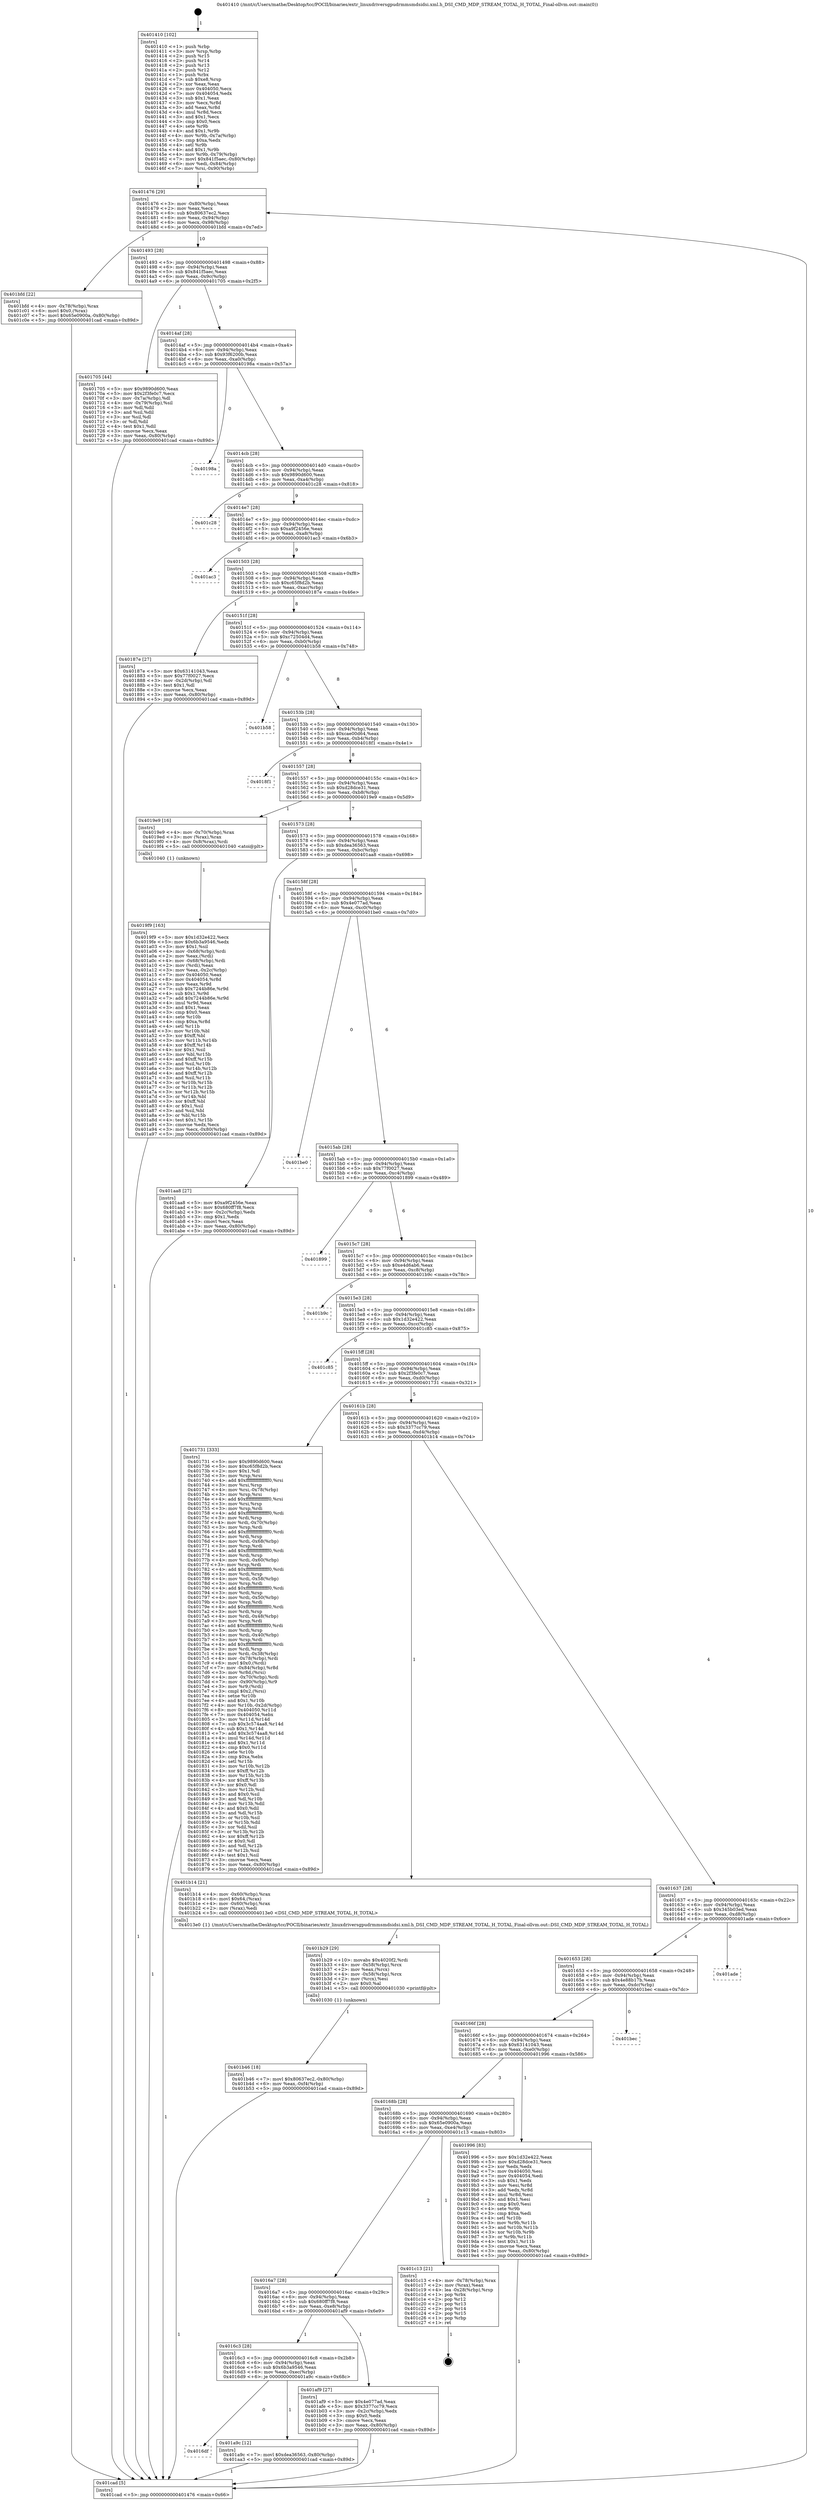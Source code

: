 digraph "0x401410" {
  label = "0x401410 (/mnt/c/Users/mathe/Desktop/tcc/POCII/binaries/extr_linuxdriversgpudrmmsmdsidsi.xml.h_DSI_CMD_MDP_STREAM_TOTAL_H_TOTAL_Final-ollvm.out::main(0))"
  labelloc = "t"
  node[shape=record]

  Entry [label="",width=0.3,height=0.3,shape=circle,fillcolor=black,style=filled]
  "0x401476" [label="{
     0x401476 [29]\l
     | [instrs]\l
     &nbsp;&nbsp;0x401476 \<+3\>: mov -0x80(%rbp),%eax\l
     &nbsp;&nbsp;0x401479 \<+2\>: mov %eax,%ecx\l
     &nbsp;&nbsp;0x40147b \<+6\>: sub $0x80637ec2,%ecx\l
     &nbsp;&nbsp;0x401481 \<+6\>: mov %eax,-0x94(%rbp)\l
     &nbsp;&nbsp;0x401487 \<+6\>: mov %ecx,-0x98(%rbp)\l
     &nbsp;&nbsp;0x40148d \<+6\>: je 0000000000401bfd \<main+0x7ed\>\l
  }"]
  "0x401bfd" [label="{
     0x401bfd [22]\l
     | [instrs]\l
     &nbsp;&nbsp;0x401bfd \<+4\>: mov -0x78(%rbp),%rax\l
     &nbsp;&nbsp;0x401c01 \<+6\>: movl $0x0,(%rax)\l
     &nbsp;&nbsp;0x401c07 \<+7\>: movl $0x65e0900a,-0x80(%rbp)\l
     &nbsp;&nbsp;0x401c0e \<+5\>: jmp 0000000000401cad \<main+0x89d\>\l
  }"]
  "0x401493" [label="{
     0x401493 [28]\l
     | [instrs]\l
     &nbsp;&nbsp;0x401493 \<+5\>: jmp 0000000000401498 \<main+0x88\>\l
     &nbsp;&nbsp;0x401498 \<+6\>: mov -0x94(%rbp),%eax\l
     &nbsp;&nbsp;0x40149e \<+5\>: sub $0x841f5aec,%eax\l
     &nbsp;&nbsp;0x4014a3 \<+6\>: mov %eax,-0x9c(%rbp)\l
     &nbsp;&nbsp;0x4014a9 \<+6\>: je 0000000000401705 \<main+0x2f5\>\l
  }"]
  Exit [label="",width=0.3,height=0.3,shape=circle,fillcolor=black,style=filled,peripheries=2]
  "0x401705" [label="{
     0x401705 [44]\l
     | [instrs]\l
     &nbsp;&nbsp;0x401705 \<+5\>: mov $0x9890d600,%eax\l
     &nbsp;&nbsp;0x40170a \<+5\>: mov $0x2f3fe0c7,%ecx\l
     &nbsp;&nbsp;0x40170f \<+3\>: mov -0x7a(%rbp),%dl\l
     &nbsp;&nbsp;0x401712 \<+4\>: mov -0x79(%rbp),%sil\l
     &nbsp;&nbsp;0x401716 \<+3\>: mov %dl,%dil\l
     &nbsp;&nbsp;0x401719 \<+3\>: and %sil,%dil\l
     &nbsp;&nbsp;0x40171c \<+3\>: xor %sil,%dl\l
     &nbsp;&nbsp;0x40171f \<+3\>: or %dl,%dil\l
     &nbsp;&nbsp;0x401722 \<+4\>: test $0x1,%dil\l
     &nbsp;&nbsp;0x401726 \<+3\>: cmovne %ecx,%eax\l
     &nbsp;&nbsp;0x401729 \<+3\>: mov %eax,-0x80(%rbp)\l
     &nbsp;&nbsp;0x40172c \<+5\>: jmp 0000000000401cad \<main+0x89d\>\l
  }"]
  "0x4014af" [label="{
     0x4014af [28]\l
     | [instrs]\l
     &nbsp;&nbsp;0x4014af \<+5\>: jmp 00000000004014b4 \<main+0xa4\>\l
     &nbsp;&nbsp;0x4014b4 \<+6\>: mov -0x94(%rbp),%eax\l
     &nbsp;&nbsp;0x4014ba \<+5\>: sub $0x93f6200b,%eax\l
     &nbsp;&nbsp;0x4014bf \<+6\>: mov %eax,-0xa0(%rbp)\l
     &nbsp;&nbsp;0x4014c5 \<+6\>: je 000000000040198a \<main+0x57a\>\l
  }"]
  "0x401cad" [label="{
     0x401cad [5]\l
     | [instrs]\l
     &nbsp;&nbsp;0x401cad \<+5\>: jmp 0000000000401476 \<main+0x66\>\l
  }"]
  "0x401410" [label="{
     0x401410 [102]\l
     | [instrs]\l
     &nbsp;&nbsp;0x401410 \<+1\>: push %rbp\l
     &nbsp;&nbsp;0x401411 \<+3\>: mov %rsp,%rbp\l
     &nbsp;&nbsp;0x401414 \<+2\>: push %r15\l
     &nbsp;&nbsp;0x401416 \<+2\>: push %r14\l
     &nbsp;&nbsp;0x401418 \<+2\>: push %r13\l
     &nbsp;&nbsp;0x40141a \<+2\>: push %r12\l
     &nbsp;&nbsp;0x40141c \<+1\>: push %rbx\l
     &nbsp;&nbsp;0x40141d \<+7\>: sub $0xe8,%rsp\l
     &nbsp;&nbsp;0x401424 \<+2\>: xor %eax,%eax\l
     &nbsp;&nbsp;0x401426 \<+7\>: mov 0x404050,%ecx\l
     &nbsp;&nbsp;0x40142d \<+7\>: mov 0x404054,%edx\l
     &nbsp;&nbsp;0x401434 \<+3\>: sub $0x1,%eax\l
     &nbsp;&nbsp;0x401437 \<+3\>: mov %ecx,%r8d\l
     &nbsp;&nbsp;0x40143a \<+3\>: add %eax,%r8d\l
     &nbsp;&nbsp;0x40143d \<+4\>: imul %r8d,%ecx\l
     &nbsp;&nbsp;0x401441 \<+3\>: and $0x1,%ecx\l
     &nbsp;&nbsp;0x401444 \<+3\>: cmp $0x0,%ecx\l
     &nbsp;&nbsp;0x401447 \<+4\>: sete %r9b\l
     &nbsp;&nbsp;0x40144b \<+4\>: and $0x1,%r9b\l
     &nbsp;&nbsp;0x40144f \<+4\>: mov %r9b,-0x7a(%rbp)\l
     &nbsp;&nbsp;0x401453 \<+3\>: cmp $0xa,%edx\l
     &nbsp;&nbsp;0x401456 \<+4\>: setl %r9b\l
     &nbsp;&nbsp;0x40145a \<+4\>: and $0x1,%r9b\l
     &nbsp;&nbsp;0x40145e \<+4\>: mov %r9b,-0x79(%rbp)\l
     &nbsp;&nbsp;0x401462 \<+7\>: movl $0x841f5aec,-0x80(%rbp)\l
     &nbsp;&nbsp;0x401469 \<+6\>: mov %edi,-0x84(%rbp)\l
     &nbsp;&nbsp;0x40146f \<+7\>: mov %rsi,-0x90(%rbp)\l
  }"]
  "0x401b46" [label="{
     0x401b46 [18]\l
     | [instrs]\l
     &nbsp;&nbsp;0x401b46 \<+7\>: movl $0x80637ec2,-0x80(%rbp)\l
     &nbsp;&nbsp;0x401b4d \<+6\>: mov %eax,-0xf4(%rbp)\l
     &nbsp;&nbsp;0x401b53 \<+5\>: jmp 0000000000401cad \<main+0x89d\>\l
  }"]
  "0x40198a" [label="{
     0x40198a\l
  }", style=dashed]
  "0x4014cb" [label="{
     0x4014cb [28]\l
     | [instrs]\l
     &nbsp;&nbsp;0x4014cb \<+5\>: jmp 00000000004014d0 \<main+0xc0\>\l
     &nbsp;&nbsp;0x4014d0 \<+6\>: mov -0x94(%rbp),%eax\l
     &nbsp;&nbsp;0x4014d6 \<+5\>: sub $0x9890d600,%eax\l
     &nbsp;&nbsp;0x4014db \<+6\>: mov %eax,-0xa4(%rbp)\l
     &nbsp;&nbsp;0x4014e1 \<+6\>: je 0000000000401c28 \<main+0x818\>\l
  }"]
  "0x401b29" [label="{
     0x401b29 [29]\l
     | [instrs]\l
     &nbsp;&nbsp;0x401b29 \<+10\>: movabs $0x4020f2,%rdi\l
     &nbsp;&nbsp;0x401b33 \<+4\>: mov -0x58(%rbp),%rcx\l
     &nbsp;&nbsp;0x401b37 \<+2\>: mov %eax,(%rcx)\l
     &nbsp;&nbsp;0x401b39 \<+4\>: mov -0x58(%rbp),%rcx\l
     &nbsp;&nbsp;0x401b3d \<+2\>: mov (%rcx),%esi\l
     &nbsp;&nbsp;0x401b3f \<+2\>: mov $0x0,%al\l
     &nbsp;&nbsp;0x401b41 \<+5\>: call 0000000000401030 \<printf@plt\>\l
     | [calls]\l
     &nbsp;&nbsp;0x401030 \{1\} (unknown)\l
  }"]
  "0x401c28" [label="{
     0x401c28\l
  }", style=dashed]
  "0x4014e7" [label="{
     0x4014e7 [28]\l
     | [instrs]\l
     &nbsp;&nbsp;0x4014e7 \<+5\>: jmp 00000000004014ec \<main+0xdc\>\l
     &nbsp;&nbsp;0x4014ec \<+6\>: mov -0x94(%rbp),%eax\l
     &nbsp;&nbsp;0x4014f2 \<+5\>: sub $0xa9f2456e,%eax\l
     &nbsp;&nbsp;0x4014f7 \<+6\>: mov %eax,-0xa8(%rbp)\l
     &nbsp;&nbsp;0x4014fd \<+6\>: je 0000000000401ac3 \<main+0x6b3\>\l
  }"]
  "0x4016df" [label="{
     0x4016df\l
  }", style=dashed]
  "0x401ac3" [label="{
     0x401ac3\l
  }", style=dashed]
  "0x401503" [label="{
     0x401503 [28]\l
     | [instrs]\l
     &nbsp;&nbsp;0x401503 \<+5\>: jmp 0000000000401508 \<main+0xf8\>\l
     &nbsp;&nbsp;0x401508 \<+6\>: mov -0x94(%rbp),%eax\l
     &nbsp;&nbsp;0x40150e \<+5\>: sub $0xc65f8d2b,%eax\l
     &nbsp;&nbsp;0x401513 \<+6\>: mov %eax,-0xac(%rbp)\l
     &nbsp;&nbsp;0x401519 \<+6\>: je 000000000040187e \<main+0x46e\>\l
  }"]
  "0x401a9c" [label="{
     0x401a9c [12]\l
     | [instrs]\l
     &nbsp;&nbsp;0x401a9c \<+7\>: movl $0xdea36563,-0x80(%rbp)\l
     &nbsp;&nbsp;0x401aa3 \<+5\>: jmp 0000000000401cad \<main+0x89d\>\l
  }"]
  "0x40187e" [label="{
     0x40187e [27]\l
     | [instrs]\l
     &nbsp;&nbsp;0x40187e \<+5\>: mov $0x63141043,%eax\l
     &nbsp;&nbsp;0x401883 \<+5\>: mov $0x77f0027,%ecx\l
     &nbsp;&nbsp;0x401888 \<+3\>: mov -0x2d(%rbp),%dl\l
     &nbsp;&nbsp;0x40188b \<+3\>: test $0x1,%dl\l
     &nbsp;&nbsp;0x40188e \<+3\>: cmovne %ecx,%eax\l
     &nbsp;&nbsp;0x401891 \<+3\>: mov %eax,-0x80(%rbp)\l
     &nbsp;&nbsp;0x401894 \<+5\>: jmp 0000000000401cad \<main+0x89d\>\l
  }"]
  "0x40151f" [label="{
     0x40151f [28]\l
     | [instrs]\l
     &nbsp;&nbsp;0x40151f \<+5\>: jmp 0000000000401524 \<main+0x114\>\l
     &nbsp;&nbsp;0x401524 \<+6\>: mov -0x94(%rbp),%eax\l
     &nbsp;&nbsp;0x40152a \<+5\>: sub $0xc72504d4,%eax\l
     &nbsp;&nbsp;0x40152f \<+6\>: mov %eax,-0xb0(%rbp)\l
     &nbsp;&nbsp;0x401535 \<+6\>: je 0000000000401b58 \<main+0x748\>\l
  }"]
  "0x4016c3" [label="{
     0x4016c3 [28]\l
     | [instrs]\l
     &nbsp;&nbsp;0x4016c3 \<+5\>: jmp 00000000004016c8 \<main+0x2b8\>\l
     &nbsp;&nbsp;0x4016c8 \<+6\>: mov -0x94(%rbp),%eax\l
     &nbsp;&nbsp;0x4016ce \<+5\>: sub $0x6b3a9546,%eax\l
     &nbsp;&nbsp;0x4016d3 \<+6\>: mov %eax,-0xec(%rbp)\l
     &nbsp;&nbsp;0x4016d9 \<+6\>: je 0000000000401a9c \<main+0x68c\>\l
  }"]
  "0x401b58" [label="{
     0x401b58\l
  }", style=dashed]
  "0x40153b" [label="{
     0x40153b [28]\l
     | [instrs]\l
     &nbsp;&nbsp;0x40153b \<+5\>: jmp 0000000000401540 \<main+0x130\>\l
     &nbsp;&nbsp;0x401540 \<+6\>: mov -0x94(%rbp),%eax\l
     &nbsp;&nbsp;0x401546 \<+5\>: sub $0xcae00d64,%eax\l
     &nbsp;&nbsp;0x40154b \<+6\>: mov %eax,-0xb4(%rbp)\l
     &nbsp;&nbsp;0x401551 \<+6\>: je 00000000004018f1 \<main+0x4e1\>\l
  }"]
  "0x401af9" [label="{
     0x401af9 [27]\l
     | [instrs]\l
     &nbsp;&nbsp;0x401af9 \<+5\>: mov $0x4e077ad,%eax\l
     &nbsp;&nbsp;0x401afe \<+5\>: mov $0x3377cc79,%ecx\l
     &nbsp;&nbsp;0x401b03 \<+3\>: mov -0x2c(%rbp),%edx\l
     &nbsp;&nbsp;0x401b06 \<+3\>: cmp $0x0,%edx\l
     &nbsp;&nbsp;0x401b09 \<+3\>: cmove %ecx,%eax\l
     &nbsp;&nbsp;0x401b0c \<+3\>: mov %eax,-0x80(%rbp)\l
     &nbsp;&nbsp;0x401b0f \<+5\>: jmp 0000000000401cad \<main+0x89d\>\l
  }"]
  "0x4018f1" [label="{
     0x4018f1\l
  }", style=dashed]
  "0x401557" [label="{
     0x401557 [28]\l
     | [instrs]\l
     &nbsp;&nbsp;0x401557 \<+5\>: jmp 000000000040155c \<main+0x14c\>\l
     &nbsp;&nbsp;0x40155c \<+6\>: mov -0x94(%rbp),%eax\l
     &nbsp;&nbsp;0x401562 \<+5\>: sub $0xd28dce31,%eax\l
     &nbsp;&nbsp;0x401567 \<+6\>: mov %eax,-0xb8(%rbp)\l
     &nbsp;&nbsp;0x40156d \<+6\>: je 00000000004019e9 \<main+0x5d9\>\l
  }"]
  "0x4016a7" [label="{
     0x4016a7 [28]\l
     | [instrs]\l
     &nbsp;&nbsp;0x4016a7 \<+5\>: jmp 00000000004016ac \<main+0x29c\>\l
     &nbsp;&nbsp;0x4016ac \<+6\>: mov -0x94(%rbp),%eax\l
     &nbsp;&nbsp;0x4016b2 \<+5\>: sub $0x680ff7f8,%eax\l
     &nbsp;&nbsp;0x4016b7 \<+6\>: mov %eax,-0xe8(%rbp)\l
     &nbsp;&nbsp;0x4016bd \<+6\>: je 0000000000401af9 \<main+0x6e9\>\l
  }"]
  "0x4019e9" [label="{
     0x4019e9 [16]\l
     | [instrs]\l
     &nbsp;&nbsp;0x4019e9 \<+4\>: mov -0x70(%rbp),%rax\l
     &nbsp;&nbsp;0x4019ed \<+3\>: mov (%rax),%rax\l
     &nbsp;&nbsp;0x4019f0 \<+4\>: mov 0x8(%rax),%rdi\l
     &nbsp;&nbsp;0x4019f4 \<+5\>: call 0000000000401040 \<atoi@plt\>\l
     | [calls]\l
     &nbsp;&nbsp;0x401040 \{1\} (unknown)\l
  }"]
  "0x401573" [label="{
     0x401573 [28]\l
     | [instrs]\l
     &nbsp;&nbsp;0x401573 \<+5\>: jmp 0000000000401578 \<main+0x168\>\l
     &nbsp;&nbsp;0x401578 \<+6\>: mov -0x94(%rbp),%eax\l
     &nbsp;&nbsp;0x40157e \<+5\>: sub $0xdea36563,%eax\l
     &nbsp;&nbsp;0x401583 \<+6\>: mov %eax,-0xbc(%rbp)\l
     &nbsp;&nbsp;0x401589 \<+6\>: je 0000000000401aa8 \<main+0x698\>\l
  }"]
  "0x401c13" [label="{
     0x401c13 [21]\l
     | [instrs]\l
     &nbsp;&nbsp;0x401c13 \<+4\>: mov -0x78(%rbp),%rax\l
     &nbsp;&nbsp;0x401c17 \<+2\>: mov (%rax),%eax\l
     &nbsp;&nbsp;0x401c19 \<+4\>: lea -0x28(%rbp),%rsp\l
     &nbsp;&nbsp;0x401c1d \<+1\>: pop %rbx\l
     &nbsp;&nbsp;0x401c1e \<+2\>: pop %r12\l
     &nbsp;&nbsp;0x401c20 \<+2\>: pop %r13\l
     &nbsp;&nbsp;0x401c22 \<+2\>: pop %r14\l
     &nbsp;&nbsp;0x401c24 \<+2\>: pop %r15\l
     &nbsp;&nbsp;0x401c26 \<+1\>: pop %rbp\l
     &nbsp;&nbsp;0x401c27 \<+1\>: ret\l
  }"]
  "0x401aa8" [label="{
     0x401aa8 [27]\l
     | [instrs]\l
     &nbsp;&nbsp;0x401aa8 \<+5\>: mov $0xa9f2456e,%eax\l
     &nbsp;&nbsp;0x401aad \<+5\>: mov $0x680ff7f8,%ecx\l
     &nbsp;&nbsp;0x401ab2 \<+3\>: mov -0x2c(%rbp),%edx\l
     &nbsp;&nbsp;0x401ab5 \<+3\>: cmp $0x1,%edx\l
     &nbsp;&nbsp;0x401ab8 \<+3\>: cmovl %ecx,%eax\l
     &nbsp;&nbsp;0x401abb \<+3\>: mov %eax,-0x80(%rbp)\l
     &nbsp;&nbsp;0x401abe \<+5\>: jmp 0000000000401cad \<main+0x89d\>\l
  }"]
  "0x40158f" [label="{
     0x40158f [28]\l
     | [instrs]\l
     &nbsp;&nbsp;0x40158f \<+5\>: jmp 0000000000401594 \<main+0x184\>\l
     &nbsp;&nbsp;0x401594 \<+6\>: mov -0x94(%rbp),%eax\l
     &nbsp;&nbsp;0x40159a \<+5\>: sub $0x4e077ad,%eax\l
     &nbsp;&nbsp;0x40159f \<+6\>: mov %eax,-0xc0(%rbp)\l
     &nbsp;&nbsp;0x4015a5 \<+6\>: je 0000000000401be0 \<main+0x7d0\>\l
  }"]
  "0x4019f9" [label="{
     0x4019f9 [163]\l
     | [instrs]\l
     &nbsp;&nbsp;0x4019f9 \<+5\>: mov $0x1d32e422,%ecx\l
     &nbsp;&nbsp;0x4019fe \<+5\>: mov $0x6b3a9546,%edx\l
     &nbsp;&nbsp;0x401a03 \<+3\>: mov $0x1,%sil\l
     &nbsp;&nbsp;0x401a06 \<+4\>: mov -0x68(%rbp),%rdi\l
     &nbsp;&nbsp;0x401a0a \<+2\>: mov %eax,(%rdi)\l
     &nbsp;&nbsp;0x401a0c \<+4\>: mov -0x68(%rbp),%rdi\l
     &nbsp;&nbsp;0x401a10 \<+2\>: mov (%rdi),%eax\l
     &nbsp;&nbsp;0x401a12 \<+3\>: mov %eax,-0x2c(%rbp)\l
     &nbsp;&nbsp;0x401a15 \<+7\>: mov 0x404050,%eax\l
     &nbsp;&nbsp;0x401a1c \<+8\>: mov 0x404054,%r8d\l
     &nbsp;&nbsp;0x401a24 \<+3\>: mov %eax,%r9d\l
     &nbsp;&nbsp;0x401a27 \<+7\>: sub $0x7244b86e,%r9d\l
     &nbsp;&nbsp;0x401a2e \<+4\>: sub $0x1,%r9d\l
     &nbsp;&nbsp;0x401a32 \<+7\>: add $0x7244b86e,%r9d\l
     &nbsp;&nbsp;0x401a39 \<+4\>: imul %r9d,%eax\l
     &nbsp;&nbsp;0x401a3d \<+3\>: and $0x1,%eax\l
     &nbsp;&nbsp;0x401a40 \<+3\>: cmp $0x0,%eax\l
     &nbsp;&nbsp;0x401a43 \<+4\>: sete %r10b\l
     &nbsp;&nbsp;0x401a47 \<+4\>: cmp $0xa,%r8d\l
     &nbsp;&nbsp;0x401a4b \<+4\>: setl %r11b\l
     &nbsp;&nbsp;0x401a4f \<+3\>: mov %r10b,%bl\l
     &nbsp;&nbsp;0x401a52 \<+3\>: xor $0xff,%bl\l
     &nbsp;&nbsp;0x401a55 \<+3\>: mov %r11b,%r14b\l
     &nbsp;&nbsp;0x401a58 \<+4\>: xor $0xff,%r14b\l
     &nbsp;&nbsp;0x401a5c \<+4\>: xor $0x1,%sil\l
     &nbsp;&nbsp;0x401a60 \<+3\>: mov %bl,%r15b\l
     &nbsp;&nbsp;0x401a63 \<+4\>: and $0xff,%r15b\l
     &nbsp;&nbsp;0x401a67 \<+3\>: and %sil,%r10b\l
     &nbsp;&nbsp;0x401a6a \<+3\>: mov %r14b,%r12b\l
     &nbsp;&nbsp;0x401a6d \<+4\>: and $0xff,%r12b\l
     &nbsp;&nbsp;0x401a71 \<+3\>: and %sil,%r11b\l
     &nbsp;&nbsp;0x401a74 \<+3\>: or %r10b,%r15b\l
     &nbsp;&nbsp;0x401a77 \<+3\>: or %r11b,%r12b\l
     &nbsp;&nbsp;0x401a7a \<+3\>: xor %r12b,%r15b\l
     &nbsp;&nbsp;0x401a7d \<+3\>: or %r14b,%bl\l
     &nbsp;&nbsp;0x401a80 \<+3\>: xor $0xff,%bl\l
     &nbsp;&nbsp;0x401a83 \<+4\>: or $0x1,%sil\l
     &nbsp;&nbsp;0x401a87 \<+3\>: and %sil,%bl\l
     &nbsp;&nbsp;0x401a8a \<+3\>: or %bl,%r15b\l
     &nbsp;&nbsp;0x401a8d \<+4\>: test $0x1,%r15b\l
     &nbsp;&nbsp;0x401a91 \<+3\>: cmovne %edx,%ecx\l
     &nbsp;&nbsp;0x401a94 \<+3\>: mov %ecx,-0x80(%rbp)\l
     &nbsp;&nbsp;0x401a97 \<+5\>: jmp 0000000000401cad \<main+0x89d\>\l
  }"]
  "0x401be0" [label="{
     0x401be0\l
  }", style=dashed]
  "0x4015ab" [label="{
     0x4015ab [28]\l
     | [instrs]\l
     &nbsp;&nbsp;0x4015ab \<+5\>: jmp 00000000004015b0 \<main+0x1a0\>\l
     &nbsp;&nbsp;0x4015b0 \<+6\>: mov -0x94(%rbp),%eax\l
     &nbsp;&nbsp;0x4015b6 \<+5\>: sub $0x77f0027,%eax\l
     &nbsp;&nbsp;0x4015bb \<+6\>: mov %eax,-0xc4(%rbp)\l
     &nbsp;&nbsp;0x4015c1 \<+6\>: je 0000000000401899 \<main+0x489\>\l
  }"]
  "0x40168b" [label="{
     0x40168b [28]\l
     | [instrs]\l
     &nbsp;&nbsp;0x40168b \<+5\>: jmp 0000000000401690 \<main+0x280\>\l
     &nbsp;&nbsp;0x401690 \<+6\>: mov -0x94(%rbp),%eax\l
     &nbsp;&nbsp;0x401696 \<+5\>: sub $0x65e0900a,%eax\l
     &nbsp;&nbsp;0x40169b \<+6\>: mov %eax,-0xe4(%rbp)\l
     &nbsp;&nbsp;0x4016a1 \<+6\>: je 0000000000401c13 \<main+0x803\>\l
  }"]
  "0x401899" [label="{
     0x401899\l
  }", style=dashed]
  "0x4015c7" [label="{
     0x4015c7 [28]\l
     | [instrs]\l
     &nbsp;&nbsp;0x4015c7 \<+5\>: jmp 00000000004015cc \<main+0x1bc\>\l
     &nbsp;&nbsp;0x4015cc \<+6\>: mov -0x94(%rbp),%eax\l
     &nbsp;&nbsp;0x4015d2 \<+5\>: sub $0xe4d6ab6,%eax\l
     &nbsp;&nbsp;0x4015d7 \<+6\>: mov %eax,-0xc8(%rbp)\l
     &nbsp;&nbsp;0x4015dd \<+6\>: je 0000000000401b9c \<main+0x78c\>\l
  }"]
  "0x401996" [label="{
     0x401996 [83]\l
     | [instrs]\l
     &nbsp;&nbsp;0x401996 \<+5\>: mov $0x1d32e422,%eax\l
     &nbsp;&nbsp;0x40199b \<+5\>: mov $0xd28dce31,%ecx\l
     &nbsp;&nbsp;0x4019a0 \<+2\>: xor %edx,%edx\l
     &nbsp;&nbsp;0x4019a2 \<+7\>: mov 0x404050,%esi\l
     &nbsp;&nbsp;0x4019a9 \<+7\>: mov 0x404054,%edi\l
     &nbsp;&nbsp;0x4019b0 \<+3\>: sub $0x1,%edx\l
     &nbsp;&nbsp;0x4019b3 \<+3\>: mov %esi,%r8d\l
     &nbsp;&nbsp;0x4019b6 \<+3\>: add %edx,%r8d\l
     &nbsp;&nbsp;0x4019b9 \<+4\>: imul %r8d,%esi\l
     &nbsp;&nbsp;0x4019bd \<+3\>: and $0x1,%esi\l
     &nbsp;&nbsp;0x4019c0 \<+3\>: cmp $0x0,%esi\l
     &nbsp;&nbsp;0x4019c3 \<+4\>: sete %r9b\l
     &nbsp;&nbsp;0x4019c7 \<+3\>: cmp $0xa,%edi\l
     &nbsp;&nbsp;0x4019ca \<+4\>: setl %r10b\l
     &nbsp;&nbsp;0x4019ce \<+3\>: mov %r9b,%r11b\l
     &nbsp;&nbsp;0x4019d1 \<+3\>: and %r10b,%r11b\l
     &nbsp;&nbsp;0x4019d4 \<+3\>: xor %r10b,%r9b\l
     &nbsp;&nbsp;0x4019d7 \<+3\>: or %r9b,%r11b\l
     &nbsp;&nbsp;0x4019da \<+4\>: test $0x1,%r11b\l
     &nbsp;&nbsp;0x4019de \<+3\>: cmovne %ecx,%eax\l
     &nbsp;&nbsp;0x4019e1 \<+3\>: mov %eax,-0x80(%rbp)\l
     &nbsp;&nbsp;0x4019e4 \<+5\>: jmp 0000000000401cad \<main+0x89d\>\l
  }"]
  "0x401b9c" [label="{
     0x401b9c\l
  }", style=dashed]
  "0x4015e3" [label="{
     0x4015e3 [28]\l
     | [instrs]\l
     &nbsp;&nbsp;0x4015e3 \<+5\>: jmp 00000000004015e8 \<main+0x1d8\>\l
     &nbsp;&nbsp;0x4015e8 \<+6\>: mov -0x94(%rbp),%eax\l
     &nbsp;&nbsp;0x4015ee \<+5\>: sub $0x1d32e422,%eax\l
     &nbsp;&nbsp;0x4015f3 \<+6\>: mov %eax,-0xcc(%rbp)\l
     &nbsp;&nbsp;0x4015f9 \<+6\>: je 0000000000401c85 \<main+0x875\>\l
  }"]
  "0x40166f" [label="{
     0x40166f [28]\l
     | [instrs]\l
     &nbsp;&nbsp;0x40166f \<+5\>: jmp 0000000000401674 \<main+0x264\>\l
     &nbsp;&nbsp;0x401674 \<+6\>: mov -0x94(%rbp),%eax\l
     &nbsp;&nbsp;0x40167a \<+5\>: sub $0x63141043,%eax\l
     &nbsp;&nbsp;0x40167f \<+6\>: mov %eax,-0xe0(%rbp)\l
     &nbsp;&nbsp;0x401685 \<+6\>: je 0000000000401996 \<main+0x586\>\l
  }"]
  "0x401c85" [label="{
     0x401c85\l
  }", style=dashed]
  "0x4015ff" [label="{
     0x4015ff [28]\l
     | [instrs]\l
     &nbsp;&nbsp;0x4015ff \<+5\>: jmp 0000000000401604 \<main+0x1f4\>\l
     &nbsp;&nbsp;0x401604 \<+6\>: mov -0x94(%rbp),%eax\l
     &nbsp;&nbsp;0x40160a \<+5\>: sub $0x2f3fe0c7,%eax\l
     &nbsp;&nbsp;0x40160f \<+6\>: mov %eax,-0xd0(%rbp)\l
     &nbsp;&nbsp;0x401615 \<+6\>: je 0000000000401731 \<main+0x321\>\l
  }"]
  "0x401bec" [label="{
     0x401bec\l
  }", style=dashed]
  "0x401731" [label="{
     0x401731 [333]\l
     | [instrs]\l
     &nbsp;&nbsp;0x401731 \<+5\>: mov $0x9890d600,%eax\l
     &nbsp;&nbsp;0x401736 \<+5\>: mov $0xc65f8d2b,%ecx\l
     &nbsp;&nbsp;0x40173b \<+2\>: mov $0x1,%dl\l
     &nbsp;&nbsp;0x40173d \<+3\>: mov %rsp,%rsi\l
     &nbsp;&nbsp;0x401740 \<+4\>: add $0xfffffffffffffff0,%rsi\l
     &nbsp;&nbsp;0x401744 \<+3\>: mov %rsi,%rsp\l
     &nbsp;&nbsp;0x401747 \<+4\>: mov %rsi,-0x78(%rbp)\l
     &nbsp;&nbsp;0x40174b \<+3\>: mov %rsp,%rsi\l
     &nbsp;&nbsp;0x40174e \<+4\>: add $0xfffffffffffffff0,%rsi\l
     &nbsp;&nbsp;0x401752 \<+3\>: mov %rsi,%rsp\l
     &nbsp;&nbsp;0x401755 \<+3\>: mov %rsp,%rdi\l
     &nbsp;&nbsp;0x401758 \<+4\>: add $0xfffffffffffffff0,%rdi\l
     &nbsp;&nbsp;0x40175c \<+3\>: mov %rdi,%rsp\l
     &nbsp;&nbsp;0x40175f \<+4\>: mov %rdi,-0x70(%rbp)\l
     &nbsp;&nbsp;0x401763 \<+3\>: mov %rsp,%rdi\l
     &nbsp;&nbsp;0x401766 \<+4\>: add $0xfffffffffffffff0,%rdi\l
     &nbsp;&nbsp;0x40176a \<+3\>: mov %rdi,%rsp\l
     &nbsp;&nbsp;0x40176d \<+4\>: mov %rdi,-0x68(%rbp)\l
     &nbsp;&nbsp;0x401771 \<+3\>: mov %rsp,%rdi\l
     &nbsp;&nbsp;0x401774 \<+4\>: add $0xfffffffffffffff0,%rdi\l
     &nbsp;&nbsp;0x401778 \<+3\>: mov %rdi,%rsp\l
     &nbsp;&nbsp;0x40177b \<+4\>: mov %rdi,-0x60(%rbp)\l
     &nbsp;&nbsp;0x40177f \<+3\>: mov %rsp,%rdi\l
     &nbsp;&nbsp;0x401782 \<+4\>: add $0xfffffffffffffff0,%rdi\l
     &nbsp;&nbsp;0x401786 \<+3\>: mov %rdi,%rsp\l
     &nbsp;&nbsp;0x401789 \<+4\>: mov %rdi,-0x58(%rbp)\l
     &nbsp;&nbsp;0x40178d \<+3\>: mov %rsp,%rdi\l
     &nbsp;&nbsp;0x401790 \<+4\>: add $0xfffffffffffffff0,%rdi\l
     &nbsp;&nbsp;0x401794 \<+3\>: mov %rdi,%rsp\l
     &nbsp;&nbsp;0x401797 \<+4\>: mov %rdi,-0x50(%rbp)\l
     &nbsp;&nbsp;0x40179b \<+3\>: mov %rsp,%rdi\l
     &nbsp;&nbsp;0x40179e \<+4\>: add $0xfffffffffffffff0,%rdi\l
     &nbsp;&nbsp;0x4017a2 \<+3\>: mov %rdi,%rsp\l
     &nbsp;&nbsp;0x4017a5 \<+4\>: mov %rdi,-0x48(%rbp)\l
     &nbsp;&nbsp;0x4017a9 \<+3\>: mov %rsp,%rdi\l
     &nbsp;&nbsp;0x4017ac \<+4\>: add $0xfffffffffffffff0,%rdi\l
     &nbsp;&nbsp;0x4017b0 \<+3\>: mov %rdi,%rsp\l
     &nbsp;&nbsp;0x4017b3 \<+4\>: mov %rdi,-0x40(%rbp)\l
     &nbsp;&nbsp;0x4017b7 \<+3\>: mov %rsp,%rdi\l
     &nbsp;&nbsp;0x4017ba \<+4\>: add $0xfffffffffffffff0,%rdi\l
     &nbsp;&nbsp;0x4017be \<+3\>: mov %rdi,%rsp\l
     &nbsp;&nbsp;0x4017c1 \<+4\>: mov %rdi,-0x38(%rbp)\l
     &nbsp;&nbsp;0x4017c5 \<+4\>: mov -0x78(%rbp),%rdi\l
     &nbsp;&nbsp;0x4017c9 \<+6\>: movl $0x0,(%rdi)\l
     &nbsp;&nbsp;0x4017cf \<+7\>: mov -0x84(%rbp),%r8d\l
     &nbsp;&nbsp;0x4017d6 \<+3\>: mov %r8d,(%rsi)\l
     &nbsp;&nbsp;0x4017d9 \<+4\>: mov -0x70(%rbp),%rdi\l
     &nbsp;&nbsp;0x4017dd \<+7\>: mov -0x90(%rbp),%r9\l
     &nbsp;&nbsp;0x4017e4 \<+3\>: mov %r9,(%rdi)\l
     &nbsp;&nbsp;0x4017e7 \<+3\>: cmpl $0x2,(%rsi)\l
     &nbsp;&nbsp;0x4017ea \<+4\>: setne %r10b\l
     &nbsp;&nbsp;0x4017ee \<+4\>: and $0x1,%r10b\l
     &nbsp;&nbsp;0x4017f2 \<+4\>: mov %r10b,-0x2d(%rbp)\l
     &nbsp;&nbsp;0x4017f6 \<+8\>: mov 0x404050,%r11d\l
     &nbsp;&nbsp;0x4017fe \<+7\>: mov 0x404054,%ebx\l
     &nbsp;&nbsp;0x401805 \<+3\>: mov %r11d,%r14d\l
     &nbsp;&nbsp;0x401808 \<+7\>: sub $0x3c574aa8,%r14d\l
     &nbsp;&nbsp;0x40180f \<+4\>: sub $0x1,%r14d\l
     &nbsp;&nbsp;0x401813 \<+7\>: add $0x3c574aa8,%r14d\l
     &nbsp;&nbsp;0x40181a \<+4\>: imul %r14d,%r11d\l
     &nbsp;&nbsp;0x40181e \<+4\>: and $0x1,%r11d\l
     &nbsp;&nbsp;0x401822 \<+4\>: cmp $0x0,%r11d\l
     &nbsp;&nbsp;0x401826 \<+4\>: sete %r10b\l
     &nbsp;&nbsp;0x40182a \<+3\>: cmp $0xa,%ebx\l
     &nbsp;&nbsp;0x40182d \<+4\>: setl %r15b\l
     &nbsp;&nbsp;0x401831 \<+3\>: mov %r10b,%r12b\l
     &nbsp;&nbsp;0x401834 \<+4\>: xor $0xff,%r12b\l
     &nbsp;&nbsp;0x401838 \<+3\>: mov %r15b,%r13b\l
     &nbsp;&nbsp;0x40183b \<+4\>: xor $0xff,%r13b\l
     &nbsp;&nbsp;0x40183f \<+3\>: xor $0x0,%dl\l
     &nbsp;&nbsp;0x401842 \<+3\>: mov %r12b,%sil\l
     &nbsp;&nbsp;0x401845 \<+4\>: and $0x0,%sil\l
     &nbsp;&nbsp;0x401849 \<+3\>: and %dl,%r10b\l
     &nbsp;&nbsp;0x40184c \<+3\>: mov %r13b,%dil\l
     &nbsp;&nbsp;0x40184f \<+4\>: and $0x0,%dil\l
     &nbsp;&nbsp;0x401853 \<+3\>: and %dl,%r15b\l
     &nbsp;&nbsp;0x401856 \<+3\>: or %r10b,%sil\l
     &nbsp;&nbsp;0x401859 \<+3\>: or %r15b,%dil\l
     &nbsp;&nbsp;0x40185c \<+3\>: xor %dil,%sil\l
     &nbsp;&nbsp;0x40185f \<+3\>: or %r13b,%r12b\l
     &nbsp;&nbsp;0x401862 \<+4\>: xor $0xff,%r12b\l
     &nbsp;&nbsp;0x401866 \<+3\>: or $0x0,%dl\l
     &nbsp;&nbsp;0x401869 \<+3\>: and %dl,%r12b\l
     &nbsp;&nbsp;0x40186c \<+3\>: or %r12b,%sil\l
     &nbsp;&nbsp;0x40186f \<+4\>: test $0x1,%sil\l
     &nbsp;&nbsp;0x401873 \<+3\>: cmovne %ecx,%eax\l
     &nbsp;&nbsp;0x401876 \<+3\>: mov %eax,-0x80(%rbp)\l
     &nbsp;&nbsp;0x401879 \<+5\>: jmp 0000000000401cad \<main+0x89d\>\l
  }"]
  "0x40161b" [label="{
     0x40161b [28]\l
     | [instrs]\l
     &nbsp;&nbsp;0x40161b \<+5\>: jmp 0000000000401620 \<main+0x210\>\l
     &nbsp;&nbsp;0x401620 \<+6\>: mov -0x94(%rbp),%eax\l
     &nbsp;&nbsp;0x401626 \<+5\>: sub $0x3377cc79,%eax\l
     &nbsp;&nbsp;0x40162b \<+6\>: mov %eax,-0xd4(%rbp)\l
     &nbsp;&nbsp;0x401631 \<+6\>: je 0000000000401b14 \<main+0x704\>\l
  }"]
  "0x401653" [label="{
     0x401653 [28]\l
     | [instrs]\l
     &nbsp;&nbsp;0x401653 \<+5\>: jmp 0000000000401658 \<main+0x248\>\l
     &nbsp;&nbsp;0x401658 \<+6\>: mov -0x94(%rbp),%eax\l
     &nbsp;&nbsp;0x40165e \<+5\>: sub $0x4e88b17b,%eax\l
     &nbsp;&nbsp;0x401663 \<+6\>: mov %eax,-0xdc(%rbp)\l
     &nbsp;&nbsp;0x401669 \<+6\>: je 0000000000401bec \<main+0x7dc\>\l
  }"]
  "0x401ade" [label="{
     0x401ade\l
  }", style=dashed]
  "0x401b14" [label="{
     0x401b14 [21]\l
     | [instrs]\l
     &nbsp;&nbsp;0x401b14 \<+4\>: mov -0x60(%rbp),%rax\l
     &nbsp;&nbsp;0x401b18 \<+6\>: movl $0x64,(%rax)\l
     &nbsp;&nbsp;0x401b1e \<+4\>: mov -0x60(%rbp),%rax\l
     &nbsp;&nbsp;0x401b22 \<+2\>: mov (%rax),%edi\l
     &nbsp;&nbsp;0x401b24 \<+5\>: call 00000000004013e0 \<DSI_CMD_MDP_STREAM_TOTAL_H_TOTAL\>\l
     | [calls]\l
     &nbsp;&nbsp;0x4013e0 \{1\} (/mnt/c/Users/mathe/Desktop/tcc/POCII/binaries/extr_linuxdriversgpudrmmsmdsidsi.xml.h_DSI_CMD_MDP_STREAM_TOTAL_H_TOTAL_Final-ollvm.out::DSI_CMD_MDP_STREAM_TOTAL_H_TOTAL)\l
  }"]
  "0x401637" [label="{
     0x401637 [28]\l
     | [instrs]\l
     &nbsp;&nbsp;0x401637 \<+5\>: jmp 000000000040163c \<main+0x22c\>\l
     &nbsp;&nbsp;0x40163c \<+6\>: mov -0x94(%rbp),%eax\l
     &nbsp;&nbsp;0x401642 \<+5\>: sub $0x345b03ed,%eax\l
     &nbsp;&nbsp;0x401647 \<+6\>: mov %eax,-0xd8(%rbp)\l
     &nbsp;&nbsp;0x40164d \<+6\>: je 0000000000401ade \<main+0x6ce\>\l
  }"]
  Entry -> "0x401410" [label=" 1"]
  "0x401476" -> "0x401bfd" [label=" 1"]
  "0x401476" -> "0x401493" [label=" 10"]
  "0x401c13" -> Exit [label=" 1"]
  "0x401493" -> "0x401705" [label=" 1"]
  "0x401493" -> "0x4014af" [label=" 9"]
  "0x401705" -> "0x401cad" [label=" 1"]
  "0x401410" -> "0x401476" [label=" 1"]
  "0x401cad" -> "0x401476" [label=" 10"]
  "0x401bfd" -> "0x401cad" [label=" 1"]
  "0x4014af" -> "0x40198a" [label=" 0"]
  "0x4014af" -> "0x4014cb" [label=" 9"]
  "0x401b46" -> "0x401cad" [label=" 1"]
  "0x4014cb" -> "0x401c28" [label=" 0"]
  "0x4014cb" -> "0x4014e7" [label=" 9"]
  "0x401b29" -> "0x401b46" [label=" 1"]
  "0x4014e7" -> "0x401ac3" [label=" 0"]
  "0x4014e7" -> "0x401503" [label=" 9"]
  "0x401b14" -> "0x401b29" [label=" 1"]
  "0x401503" -> "0x40187e" [label=" 1"]
  "0x401503" -> "0x40151f" [label=" 8"]
  "0x401af9" -> "0x401cad" [label=" 1"]
  "0x40151f" -> "0x401b58" [label=" 0"]
  "0x40151f" -> "0x40153b" [label=" 8"]
  "0x401a9c" -> "0x401cad" [label=" 1"]
  "0x40153b" -> "0x4018f1" [label=" 0"]
  "0x40153b" -> "0x401557" [label=" 8"]
  "0x4016c3" -> "0x4016df" [label=" 0"]
  "0x401557" -> "0x4019e9" [label=" 1"]
  "0x401557" -> "0x401573" [label=" 7"]
  "0x401aa8" -> "0x401cad" [label=" 1"]
  "0x401573" -> "0x401aa8" [label=" 1"]
  "0x401573" -> "0x40158f" [label=" 6"]
  "0x4016a7" -> "0x4016c3" [label=" 1"]
  "0x40158f" -> "0x401be0" [label=" 0"]
  "0x40158f" -> "0x4015ab" [label=" 6"]
  "0x4016c3" -> "0x401a9c" [label=" 1"]
  "0x4015ab" -> "0x401899" [label=" 0"]
  "0x4015ab" -> "0x4015c7" [label=" 6"]
  "0x40168b" -> "0x4016a7" [label=" 2"]
  "0x4015c7" -> "0x401b9c" [label=" 0"]
  "0x4015c7" -> "0x4015e3" [label=" 6"]
  "0x40168b" -> "0x401c13" [label=" 1"]
  "0x4015e3" -> "0x401c85" [label=" 0"]
  "0x4015e3" -> "0x4015ff" [label=" 6"]
  "0x4019f9" -> "0x401cad" [label=" 1"]
  "0x4015ff" -> "0x401731" [label=" 1"]
  "0x4015ff" -> "0x40161b" [label=" 5"]
  "0x4019e9" -> "0x4019f9" [label=" 1"]
  "0x401731" -> "0x401cad" [label=" 1"]
  "0x40187e" -> "0x401cad" [label=" 1"]
  "0x40166f" -> "0x40168b" [label=" 3"]
  "0x40161b" -> "0x401b14" [label=" 1"]
  "0x40161b" -> "0x401637" [label=" 4"]
  "0x40166f" -> "0x401996" [label=" 1"]
  "0x401637" -> "0x401ade" [label=" 0"]
  "0x401637" -> "0x401653" [label=" 4"]
  "0x401996" -> "0x401cad" [label=" 1"]
  "0x401653" -> "0x401bec" [label=" 0"]
  "0x401653" -> "0x40166f" [label=" 4"]
  "0x4016a7" -> "0x401af9" [label=" 1"]
}
